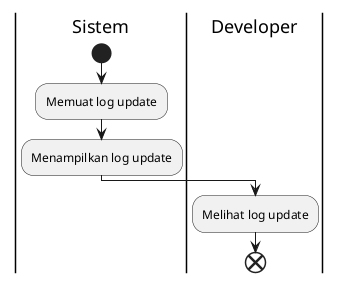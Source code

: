 @startuml list update
|Sistem|
start
:Memuat log update;
:Menampilkan log update;
|Developer|
:Melihat log update;
end
@enduml